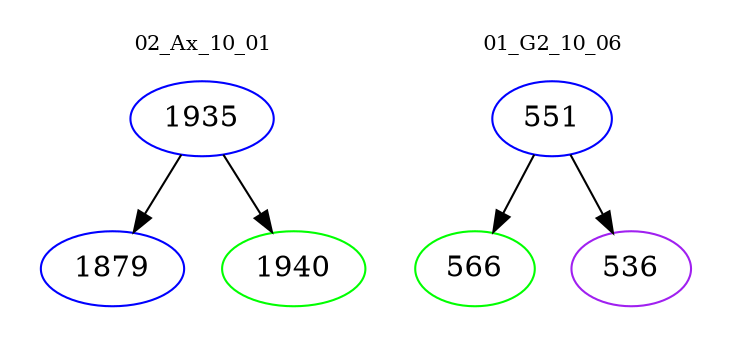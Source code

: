 digraph{
subgraph cluster_0 {
color = white
label = "02_Ax_10_01";
fontsize=10;
T0_1935 [label="1935", color="blue"]
T0_1935 -> T0_1879 [color="black"]
T0_1879 [label="1879", color="blue"]
T0_1935 -> T0_1940 [color="black"]
T0_1940 [label="1940", color="green"]
}
subgraph cluster_1 {
color = white
label = "01_G2_10_06";
fontsize=10;
T1_551 [label="551", color="blue"]
T1_551 -> T1_566 [color="black"]
T1_566 [label="566", color="green"]
T1_551 -> T1_536 [color="black"]
T1_536 [label="536", color="purple"]
}
}
